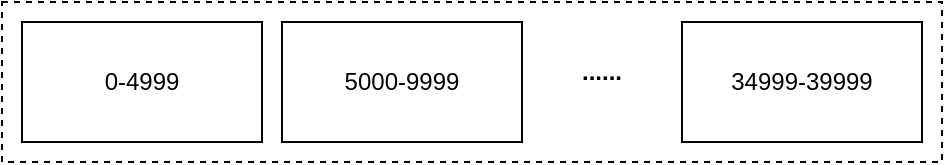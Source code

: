 <mxfile version="21.4.0" type="github">
  <diagram name="Page-1" id="_-cRVhJKm4gnzRX2dzGb">
    <mxGraphModel dx="1159" dy="687" grid="1" gridSize="10" guides="1" tooltips="1" connect="1" arrows="1" fold="1" page="1" pageScale="1" pageWidth="850" pageHeight="1100" math="0" shadow="0">
      <root>
        <mxCell id="0" />
        <mxCell id="1" parent="0" />
        <mxCell id="2BF-O017kJAvHTKGacTV-7" value="" style="rounded=0;whiteSpace=wrap;html=1;dashed=1;" vertex="1" parent="1">
          <mxGeometry x="120" y="330" width="470" height="80" as="geometry" />
        </mxCell>
        <mxCell id="2BF-O017kJAvHTKGacTV-1" value="0-4999" style="rounded=0;whiteSpace=wrap;html=1;" vertex="1" parent="1">
          <mxGeometry x="130" y="340" width="120" height="60" as="geometry" />
        </mxCell>
        <mxCell id="2BF-O017kJAvHTKGacTV-2" value="5000-9999" style="rounded=0;whiteSpace=wrap;html=1;" vertex="1" parent="1">
          <mxGeometry x="260" y="340" width="120" height="60" as="geometry" />
        </mxCell>
        <mxCell id="2BF-O017kJAvHTKGacTV-5" value="......" style="text;html=1;strokeColor=none;fillColor=none;align=center;verticalAlign=middle;whiteSpace=wrap;rounded=0;fontStyle=1" vertex="1" parent="1">
          <mxGeometry x="390" y="350" width="60" height="30" as="geometry" />
        </mxCell>
        <mxCell id="2BF-O017kJAvHTKGacTV-6" value="34999-39999" style="rounded=0;whiteSpace=wrap;html=1;" vertex="1" parent="1">
          <mxGeometry x="460" y="340" width="120" height="60" as="geometry" />
        </mxCell>
      </root>
    </mxGraphModel>
  </diagram>
</mxfile>
